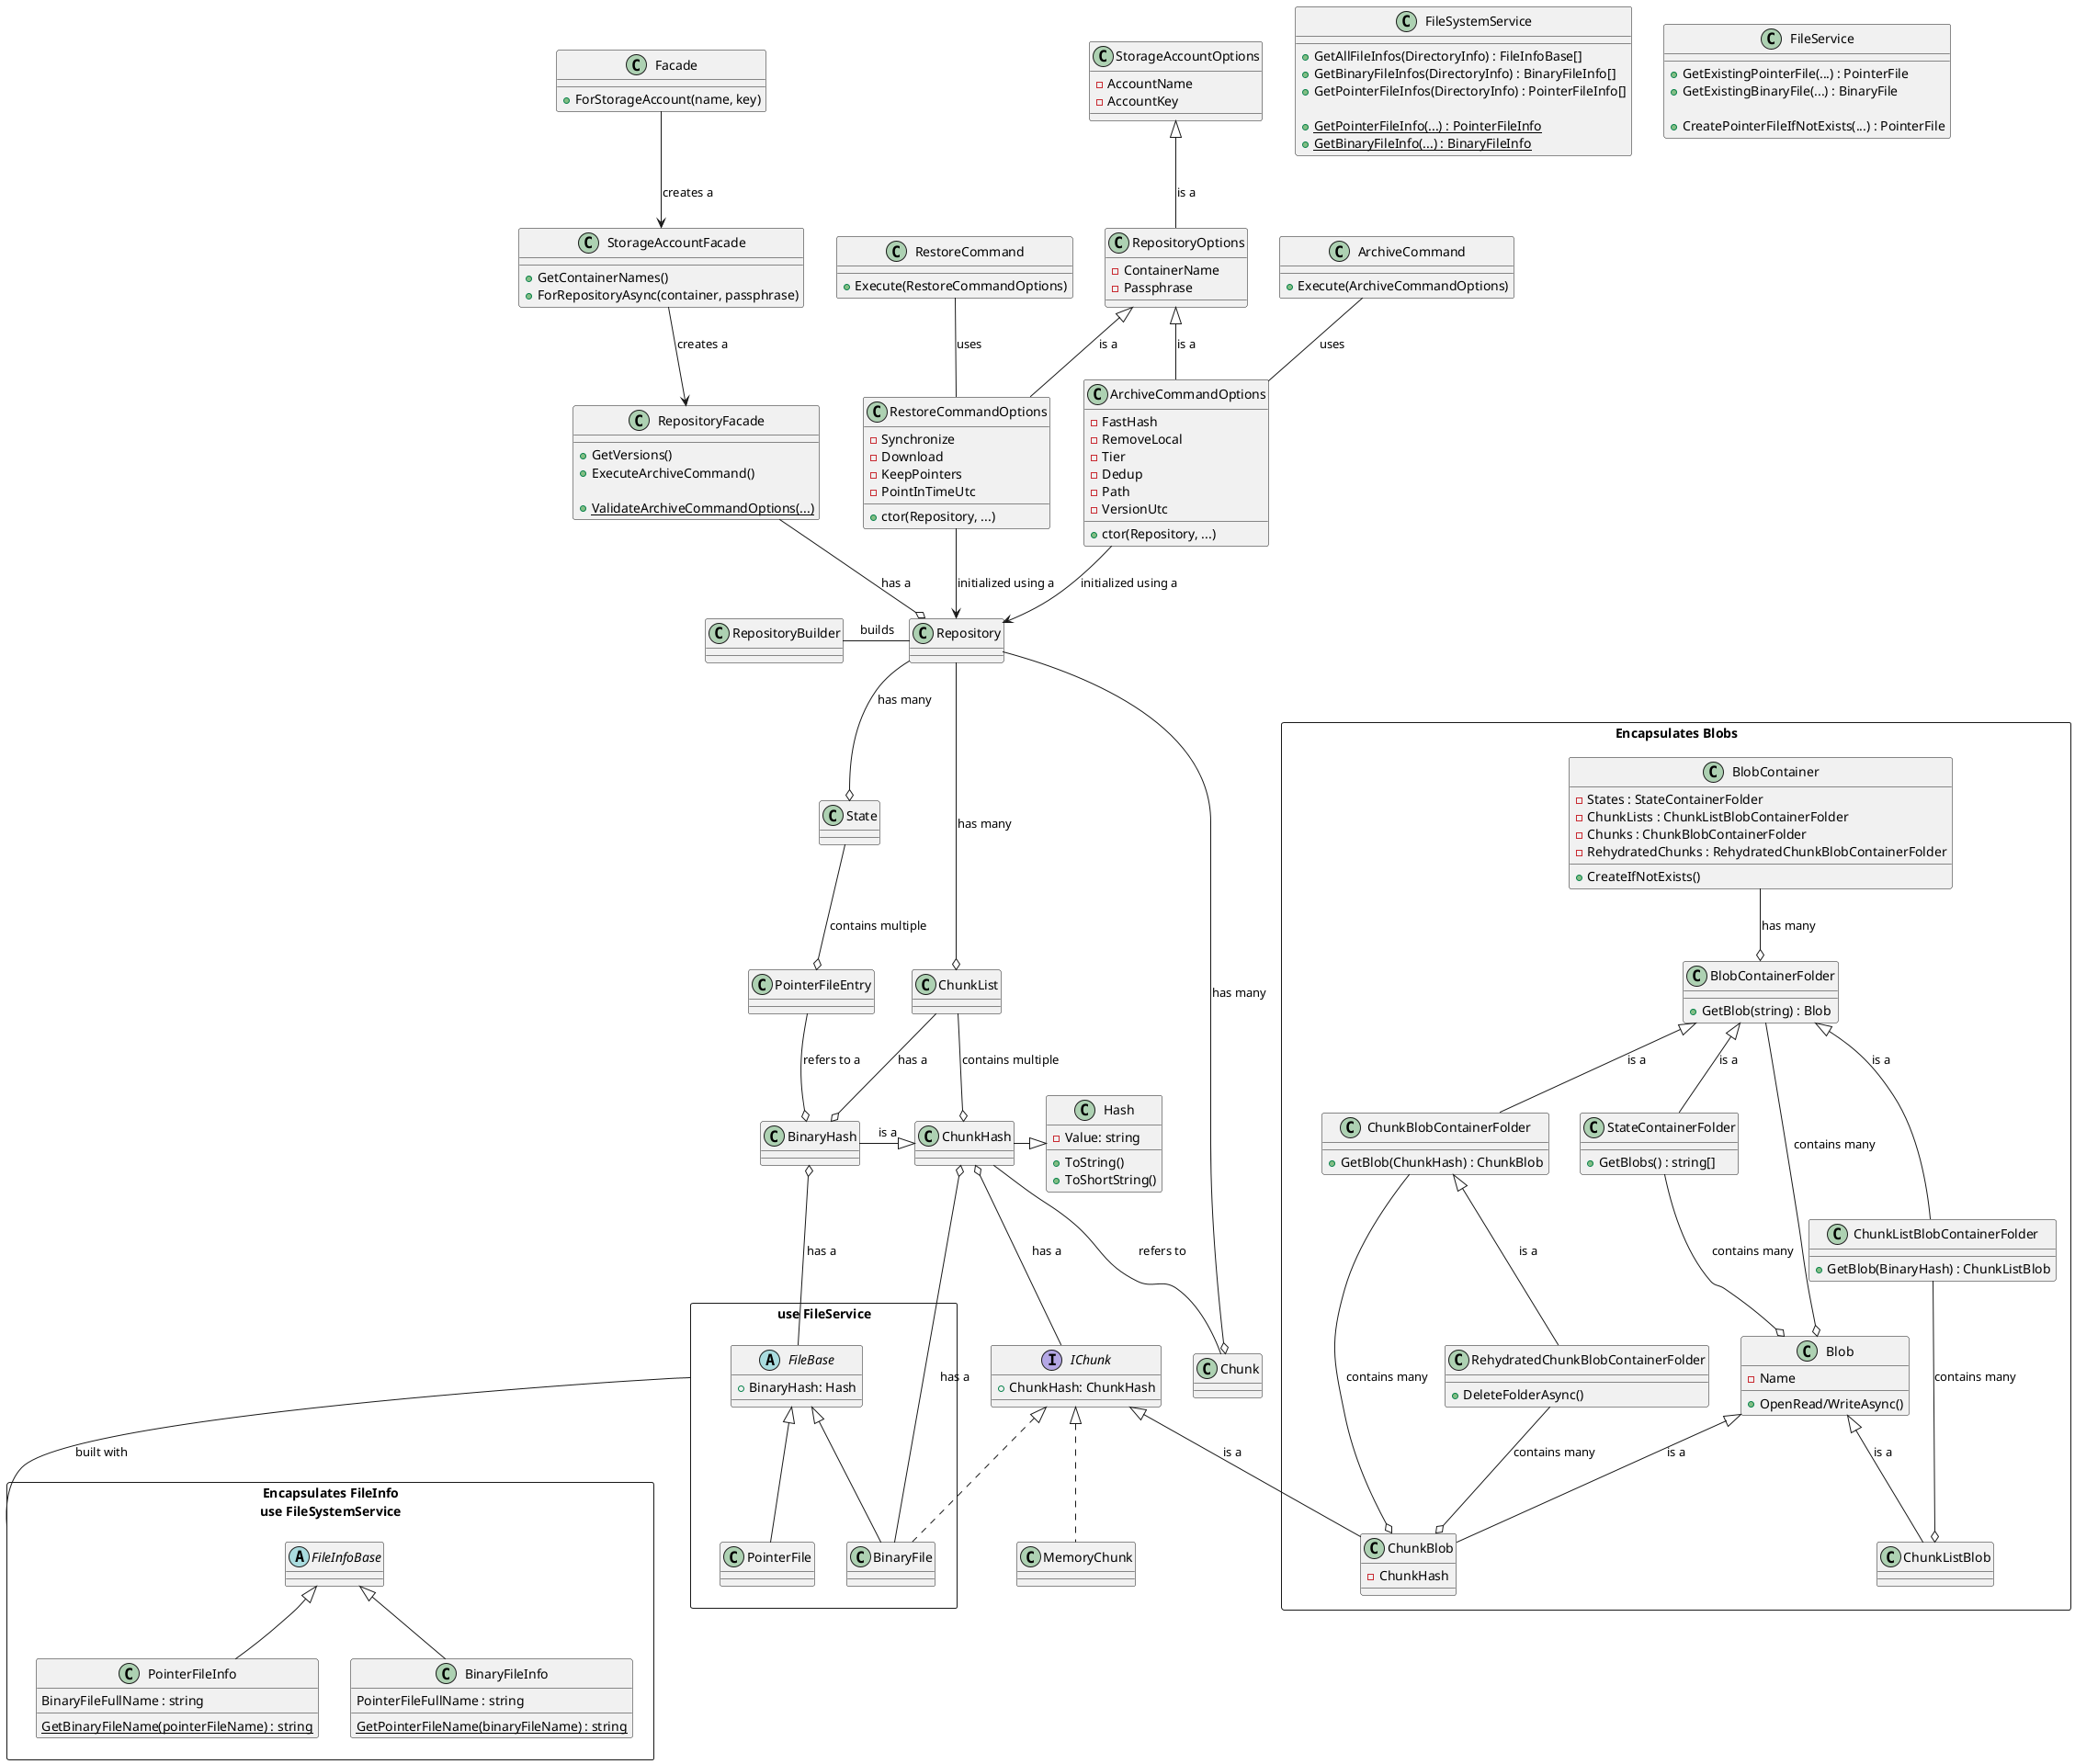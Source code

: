 @startuml

' --- MODELS

rectangle "use FileService" as FileServiceGroup {
    abstract class FileBase{
        +BinaryHash: Hash
    }
    class PointerFile
    class BinaryFile
}

interface IChunk{
    +ChunkHash: ChunkHash
}
class MemoryChunk

class Hash {
 -Value: string
 +ToString()
 +ToShortString()
}
class ChunkHash
class BinaryHash

rectangle "Encapsulates FileInfo\nuse FileSystemService" as FileSystemServiceGroup {
    abstract class FileInfoBase
    class PointerFileInfo {
        BinaryFileFullName : string
        {static} GetBinaryFileName(pointerFileName) : string
    }
    class BinaryFileInfo {
        PointerFileFullName : string
        {static} GetPointerFileName(binaryFileName) : string
    }
}

class FileSystemService {
    + GetAllFileInfos(DirectoryInfo) : FileInfoBase[]
    + GetBinaryFileInfos(DirectoryInfo) : BinaryFileInfo[]
    + GetPointerFileInfos(DirectoryInfo) : PointerFileInfo[]

    + {static} GetPointerFileInfo(...) : PointerFileInfo
    + {static} GetBinaryFileInfo(...) : BinaryFileInfo
}

class FileService {
    + GetExistingPointerFile(...) : PointerFile
    + GetExistingBinaryFile(...) : BinaryFile

    + CreatePointerFileIfNotExists(...) : PointerFile
}


' --- OPERATIONS 
class Facade {
 + ForStorageAccount(name, key)
}

class StorageAccountFacade {
 + GetContainerNames()
 + ForRepositoryAsync(container, passphrase)
}

class RepositoryFacade {
 + GetVersions()
 + ExecuteArchiveCommand()

 + {static} ValidateArchiveCommandOptions(...)
}

class RepositoryBuilder

class Repository

class StorageAccountOptions {
 - AccountName
 - AccountKey
}

class RepositoryOptions {
 - ContainerName
 - Passphrase
}

' -- BLOBS

rectangle "Encapsulates Blobs" {

    class BlobContainer {
        - States : StateContainerFolder
        - ChunkLists : ChunkListBlobContainerFolder
        - Chunks : ChunkBlobContainerFolder
        - RehydratedChunks : RehydratedChunkBlobContainerFolder
        + CreateIfNotExists()
    }

    class BlobContainerFolder {
        + GetBlob(string) : Blob
    }

    class StateContainerFolder {
        + GetBlobs() : string[]
    }

    class ChunkBlobContainerFolder {
        + GetBlob(ChunkHash) : ChunkBlob
    }

    class RehydratedChunkBlobContainerFolder {
        + DeleteFolderAsync()
    }

    class ChunkListBlobContainerFolder {
        + GetBlob(BinaryHash) : ChunkListBlob
    }


    class Blob {
        ' - FullName
        - Name
        ' - Folder

        ' + ExistsAsync()  
        + OpenRead/WriteAsync()
        ' + Get/SetAccessTierAsync()
        ' + Get/SetContentType()
        ' + Get/SetOriginalLengthMetadata()
        ' + GetArchivedLength()
        ' + DeleteAsync()

    }
    class ChunkBlob {
        - ChunkHash
    }
    class ChunkListBlob {

    }
}

class ArchiveCommandOptions {
 - FastHash
 - RemoveLocal
 - Tier
 - Dedup
 - Path
 - VersionUtc
 + ctor(Repository, ...)
}

class ArchiveCommand {
 + Execute(ArchiveCommandOptions)
}

class RestoreCommandOptions {
    - Synchronize
    - Download
    - KeepPointers
    - PointInTimeUtc
    + ctor(Repository, ...)
}

class RestoreCommand {
    + Execute(RestoreCommandOptions)
}


' --- MODELS RELATIONSHIPS
Repository --o ChunkList : "has many"
Repository --o Chunk : "has many"
Repository --o State : "has many"

ChunkList --o ChunkHash : "contains multiple"
ChunkHash -- Chunk : "refers to"

State --o PointerFileEntry : "contains multiple"

PointerFileEntry --o BinaryHash : "refers to a"

ChunkList --o BinaryHash : "has a"

FileBase -u-o BinaryHash : "has a"

BinaryFile --o ChunkHash : "has a"


FileBase <|-- PointerFile

FileBase <|-- BinaryFile
BinaryFile..u|>IChunk

IChunk <|.. MemoryChunk

ChunkHash -r-|> Hash
BinaryHash -r-|> ChunkHash : "is a"

IChunk -u-o ChunkHash : "has a"


FileInfoBase<|-- PointerFileInfo
FileInfoBase<|-- BinaryFileInfo

' --- OPERATIONS RELATIONSHIPS

RepositoryBuilder -r- Repository : "builds"

Facade --> StorageAccountFacade : "creates a"
StorageAccountFacade --> RepositoryFacade : "creates a"
RepositoryFacade --o Repository : "has a"

RepositoryOptions -u-|> StorageAccountOptions : "is a"

ArchiveCommandOptions -u-|> RepositoryOptions : "is a"
ArchiveCommandOptions --> Repository : "initialized using a"

ArchiveCommand -- ArchiveCommandOptions : "uses"

RestoreCommandOptions -u-|> RepositoryOptions : "is a"
RestoreCommandOptions --> Repository : "initialized using a"

RestoreCommand -- RestoreCommandOptions : "uses"


FileSystemServiceGroup -u- FileServiceGroup : "built with"

' --- BLOB RELATIONSHIPS

BlobContainer --o BlobContainerFolder : "has many"

StateContainerFolder -u-|> BlobContainerFolder : "is a"
ChunkBlobContainerFolder -u-|> BlobContainerFolder : "is a"
RehydratedChunkBlobContainerFolder -u-|> ChunkBlobContainerFolder : "is a"
ChunkListBlobContainerFolder -u-|> BlobContainerFolder : "is a"

BlobContainerFolder --o Blob : "contains many"
StateContainerFolder --o Blob : "contains many"
ChunkBlobContainerFolder --o ChunkBlob : "contains many"
RehydratedChunkBlobContainerFolder --o ChunkBlob : "contains many"
ChunkListBlobContainerFolder --o ChunkListBlob : "contains many"

ChunkBlob -u-|> Blob : "is a"
ChunkListBlob -u-|> Blob : "is a"

ChunkBlob -u-|> IChunk : "is a"

@enduml
